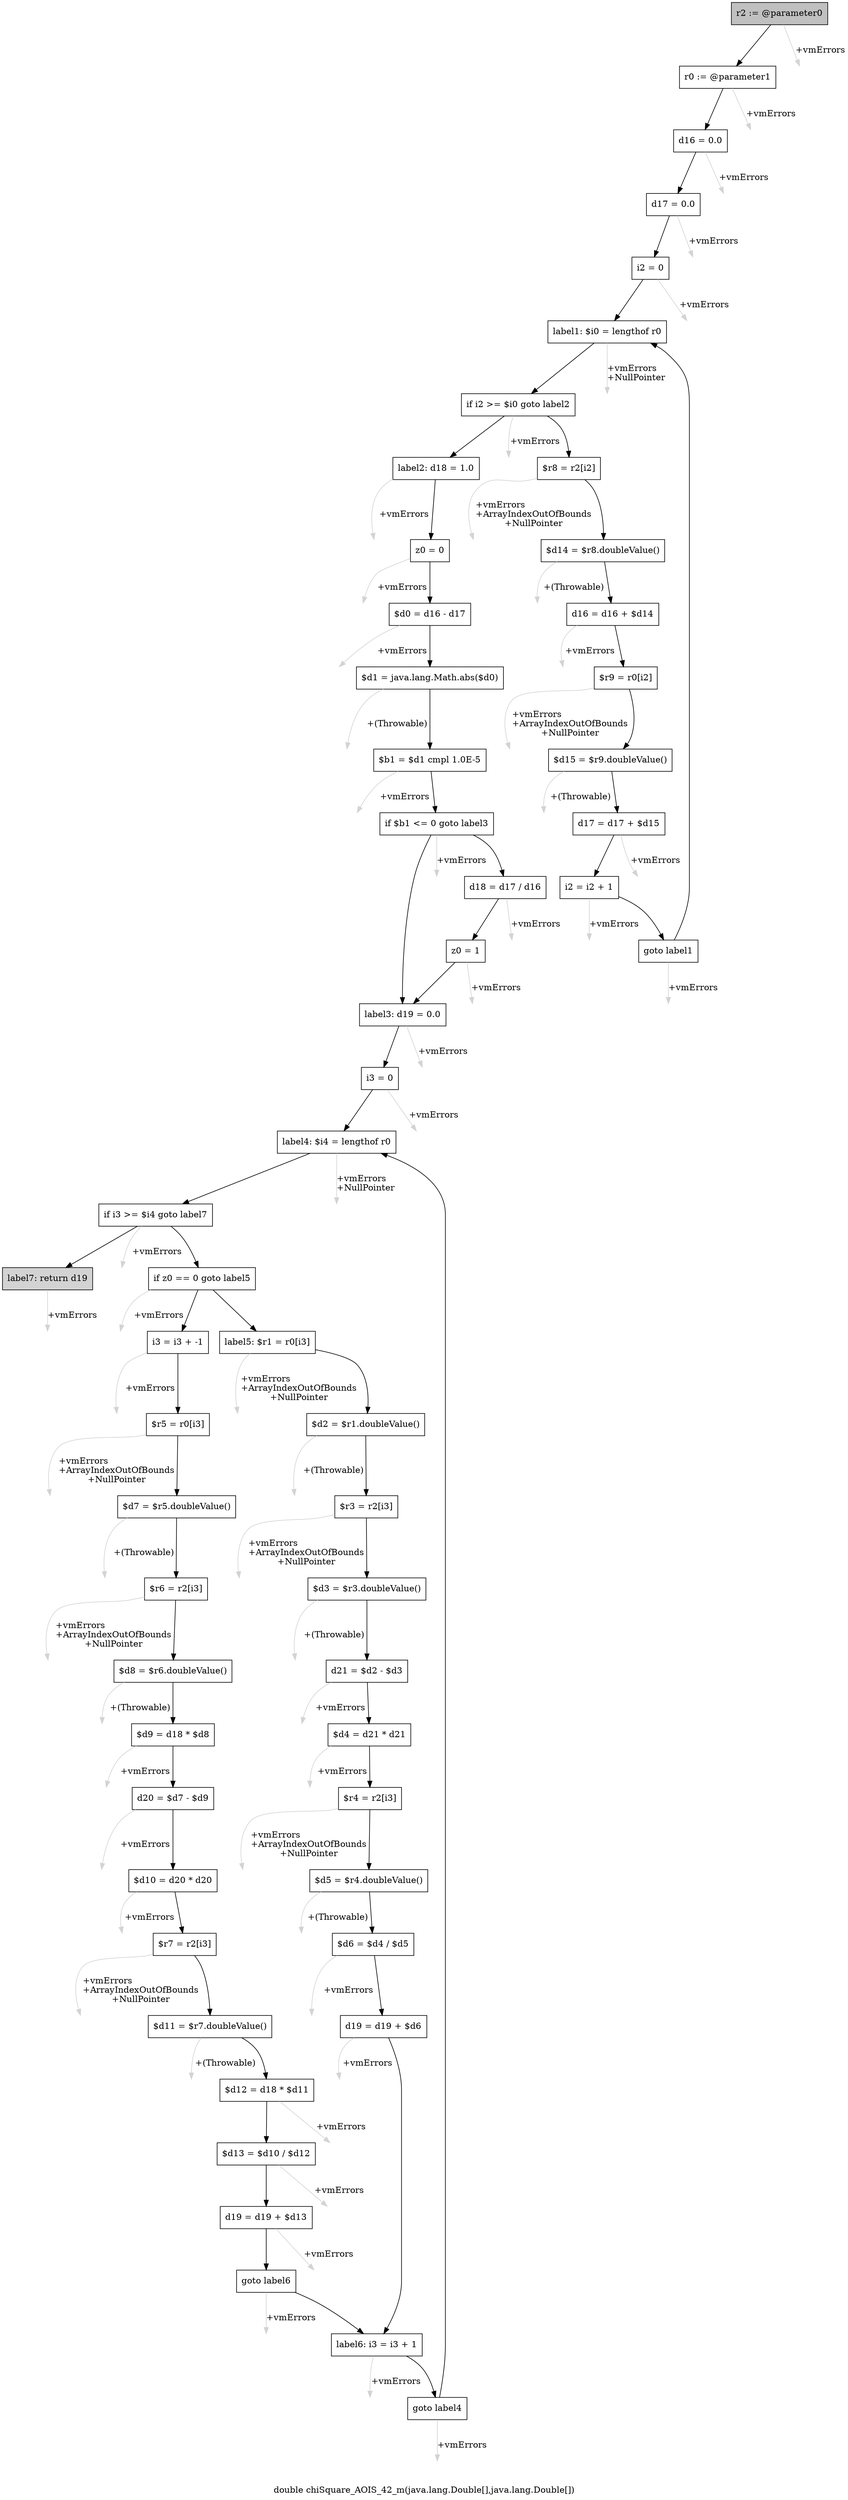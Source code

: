 digraph "double chiSquare_AOIS_42_m(java.lang.Double[],java.lang.Double[])" {
    label="double chiSquare_AOIS_42_m(java.lang.Double[],java.lang.Double[])";
    node [shape=box];
    "0" [style=filled,fillcolor=gray,label="r2 := @parameter0",];
    "1" [label="r0 := @parameter1",];
    "0"->"1" [color=black,];
    "55" [style=invis,label="Esc",];
    "0"->"55" [color=lightgray,label="\l+vmErrors",];
    "2" [label="d16 = 0.0",];
    "1"->"2" [color=black,];
    "56" [style=invis,label="Esc",];
    "1"->"56" [color=lightgray,label="\l+vmErrors",];
    "3" [label="d17 = 0.0",];
    "2"->"3" [color=black,];
    "57" [style=invis,label="Esc",];
    "2"->"57" [color=lightgray,label="\l+vmErrors",];
    "4" [label="i2 = 0",];
    "3"->"4" [color=black,];
    "58" [style=invis,label="Esc",];
    "3"->"58" [color=lightgray,label="\l+vmErrors",];
    "5" [label="label1: $i0 = lengthof r0",];
    "4"->"5" [color=black,];
    "59" [style=invis,label="Esc",];
    "4"->"59" [color=lightgray,label="\l+vmErrors",];
    "6" [label="if i2 >= $i0 goto label2",];
    "5"->"6" [color=black,];
    "60" [style=invis,label="Esc",];
    "5"->"60" [color=lightgray,label="\l+vmErrors\l+NullPointer",];
    "7" [label="$r8 = r2[i2]",];
    "6"->"7" [color=black,];
    "15" [label="label2: d18 = 1.0",];
    "6"->"15" [color=black,];
    "61" [style=invis,label="Esc",];
    "6"->"61" [color=lightgray,label="\l+vmErrors",];
    "8" [label="$d14 = $r8.doubleValue()",];
    "7"->"8" [color=black,];
    "62" [style=invis,label="Esc",];
    "7"->"62" [color=lightgray,label="\l+vmErrors\l+ArrayIndexOutOfBounds\l+NullPointer",];
    "9" [label="d16 = d16 + $d14",];
    "8"->"9" [color=black,];
    "63" [style=invis,label="Esc",];
    "8"->"63" [color=lightgray,label="\l+(Throwable)",];
    "10" [label="$r9 = r0[i2]",];
    "9"->"10" [color=black,];
    "64" [style=invis,label="Esc",];
    "9"->"64" [color=lightgray,label="\l+vmErrors",];
    "11" [label="$d15 = $r9.doubleValue()",];
    "10"->"11" [color=black,];
    "65" [style=invis,label="Esc",];
    "10"->"65" [color=lightgray,label="\l+vmErrors\l+ArrayIndexOutOfBounds\l+NullPointer",];
    "12" [label="d17 = d17 + $d15",];
    "11"->"12" [color=black,];
    "66" [style=invis,label="Esc",];
    "11"->"66" [color=lightgray,label="\l+(Throwable)",];
    "13" [label="i2 = i2 + 1",];
    "12"->"13" [color=black,];
    "67" [style=invis,label="Esc",];
    "12"->"67" [color=lightgray,label="\l+vmErrors",];
    "14" [label="goto label1",];
    "13"->"14" [color=black,];
    "68" [style=invis,label="Esc",];
    "13"->"68" [color=lightgray,label="\l+vmErrors",];
    "14"->"5" [color=black,];
    "69" [style=invis,label="Esc",];
    "14"->"69" [color=lightgray,label="\l+vmErrors",];
    "16" [label="z0 = 0",];
    "15"->"16" [color=black,];
    "70" [style=invis,label="Esc",];
    "15"->"70" [color=lightgray,label="\l+vmErrors",];
    "17" [label="$d0 = d16 - d17",];
    "16"->"17" [color=black,];
    "71" [style=invis,label="Esc",];
    "16"->"71" [color=lightgray,label="\l+vmErrors",];
    "18" [label="$d1 = java.lang.Math.abs($d0)",];
    "17"->"18" [color=black,];
    "72" [style=invis,label="Esc",];
    "17"->"72" [color=lightgray,label="\l+vmErrors",];
    "19" [label="$b1 = $d1 cmpl 1.0E-5",];
    "18"->"19" [color=black,];
    "73" [style=invis,label="Esc",];
    "18"->"73" [color=lightgray,label="\l+(Throwable)",];
    "20" [label="if $b1 <= 0 goto label3",];
    "19"->"20" [color=black,];
    "74" [style=invis,label="Esc",];
    "19"->"74" [color=lightgray,label="\l+vmErrors",];
    "21" [label="d18 = d17 / d16",];
    "20"->"21" [color=black,];
    "23" [label="label3: d19 = 0.0",];
    "20"->"23" [color=black,];
    "75" [style=invis,label="Esc",];
    "20"->"75" [color=lightgray,label="\l+vmErrors",];
    "22" [label="z0 = 1",];
    "21"->"22" [color=black,];
    "76" [style=invis,label="Esc",];
    "21"->"76" [color=lightgray,label="\l+vmErrors",];
    "22"->"23" [color=black,];
    "77" [style=invis,label="Esc",];
    "22"->"77" [color=lightgray,label="\l+vmErrors",];
    "24" [label="i3 = 0",];
    "23"->"24" [color=black,];
    "78" [style=invis,label="Esc",];
    "23"->"78" [color=lightgray,label="\l+vmErrors",];
    "25" [label="label4: $i4 = lengthof r0",];
    "24"->"25" [color=black,];
    "79" [style=invis,label="Esc",];
    "24"->"79" [color=lightgray,label="\l+vmErrors",];
    "26" [label="if i3 >= $i4 goto label7",];
    "25"->"26" [color=black,];
    "80" [style=invis,label="Esc",];
    "25"->"80" [color=lightgray,label="\l+vmErrors\l+NullPointer",];
    "27" [label="if z0 == 0 goto label5",];
    "26"->"27" [color=black,];
    "54" [style=filled,fillcolor=lightgray,label="label7: return d19",];
    "26"->"54" [color=black,];
    "81" [style=invis,label="Esc",];
    "26"->"81" [color=lightgray,label="\l+vmErrors",];
    "28" [label="i3 = i3 + -1",];
    "27"->"28" [color=black,];
    "42" [label="label5: $r1 = r0[i3]",];
    "27"->"42" [color=black,];
    "82" [style=invis,label="Esc",];
    "27"->"82" [color=lightgray,label="\l+vmErrors",];
    "29" [label="$r5 = r0[i3]",];
    "28"->"29" [color=black,];
    "83" [style=invis,label="Esc",];
    "28"->"83" [color=lightgray,label="\l+vmErrors",];
    "30" [label="$d7 = $r5.doubleValue()",];
    "29"->"30" [color=black,];
    "84" [style=invis,label="Esc",];
    "29"->"84" [color=lightgray,label="\l+vmErrors\l+ArrayIndexOutOfBounds\l+NullPointer",];
    "31" [label="$r6 = r2[i3]",];
    "30"->"31" [color=black,];
    "85" [style=invis,label="Esc",];
    "30"->"85" [color=lightgray,label="\l+(Throwable)",];
    "32" [label="$d8 = $r6.doubleValue()",];
    "31"->"32" [color=black,];
    "86" [style=invis,label="Esc",];
    "31"->"86" [color=lightgray,label="\l+vmErrors\l+ArrayIndexOutOfBounds\l+NullPointer",];
    "33" [label="$d9 = d18 * $d8",];
    "32"->"33" [color=black,];
    "87" [style=invis,label="Esc",];
    "32"->"87" [color=lightgray,label="\l+(Throwable)",];
    "34" [label="d20 = $d7 - $d9",];
    "33"->"34" [color=black,];
    "88" [style=invis,label="Esc",];
    "33"->"88" [color=lightgray,label="\l+vmErrors",];
    "35" [label="$d10 = d20 * d20",];
    "34"->"35" [color=black,];
    "89" [style=invis,label="Esc",];
    "34"->"89" [color=lightgray,label="\l+vmErrors",];
    "36" [label="$r7 = r2[i3]",];
    "35"->"36" [color=black,];
    "90" [style=invis,label="Esc",];
    "35"->"90" [color=lightgray,label="\l+vmErrors",];
    "37" [label="$d11 = $r7.doubleValue()",];
    "36"->"37" [color=black,];
    "91" [style=invis,label="Esc",];
    "36"->"91" [color=lightgray,label="\l+vmErrors\l+ArrayIndexOutOfBounds\l+NullPointer",];
    "38" [label="$d12 = d18 * $d11",];
    "37"->"38" [color=black,];
    "92" [style=invis,label="Esc",];
    "37"->"92" [color=lightgray,label="\l+(Throwable)",];
    "39" [label="$d13 = $d10 / $d12",];
    "38"->"39" [color=black,];
    "93" [style=invis,label="Esc",];
    "38"->"93" [color=lightgray,label="\l+vmErrors",];
    "40" [label="d19 = d19 + $d13",];
    "39"->"40" [color=black,];
    "94" [style=invis,label="Esc",];
    "39"->"94" [color=lightgray,label="\l+vmErrors",];
    "41" [label="goto label6",];
    "40"->"41" [color=black,];
    "95" [style=invis,label="Esc",];
    "40"->"95" [color=lightgray,label="\l+vmErrors",];
    "52" [label="label6: i3 = i3 + 1",];
    "41"->"52" [color=black,];
    "96" [style=invis,label="Esc",];
    "41"->"96" [color=lightgray,label="\l+vmErrors",];
    "43" [label="$d2 = $r1.doubleValue()",];
    "42"->"43" [color=black,];
    "97" [style=invis,label="Esc",];
    "42"->"97" [color=lightgray,label="\l+vmErrors\l+ArrayIndexOutOfBounds\l+NullPointer",];
    "44" [label="$r3 = r2[i3]",];
    "43"->"44" [color=black,];
    "98" [style=invis,label="Esc",];
    "43"->"98" [color=lightgray,label="\l+(Throwable)",];
    "45" [label="$d3 = $r3.doubleValue()",];
    "44"->"45" [color=black,];
    "99" [style=invis,label="Esc",];
    "44"->"99" [color=lightgray,label="\l+vmErrors\l+ArrayIndexOutOfBounds\l+NullPointer",];
    "46" [label="d21 = $d2 - $d3",];
    "45"->"46" [color=black,];
    "100" [style=invis,label="Esc",];
    "45"->"100" [color=lightgray,label="\l+(Throwable)",];
    "47" [label="$d4 = d21 * d21",];
    "46"->"47" [color=black,];
    "101" [style=invis,label="Esc",];
    "46"->"101" [color=lightgray,label="\l+vmErrors",];
    "48" [label="$r4 = r2[i3]",];
    "47"->"48" [color=black,];
    "102" [style=invis,label="Esc",];
    "47"->"102" [color=lightgray,label="\l+vmErrors",];
    "49" [label="$d5 = $r4.doubleValue()",];
    "48"->"49" [color=black,];
    "103" [style=invis,label="Esc",];
    "48"->"103" [color=lightgray,label="\l+vmErrors\l+ArrayIndexOutOfBounds\l+NullPointer",];
    "50" [label="$d6 = $d4 / $d5",];
    "49"->"50" [color=black,];
    "104" [style=invis,label="Esc",];
    "49"->"104" [color=lightgray,label="\l+(Throwable)",];
    "51" [label="d19 = d19 + $d6",];
    "50"->"51" [color=black,];
    "105" [style=invis,label="Esc",];
    "50"->"105" [color=lightgray,label="\l+vmErrors",];
    "51"->"52" [color=black,];
    "106" [style=invis,label="Esc",];
    "51"->"106" [color=lightgray,label="\l+vmErrors",];
    "53" [label="goto label4",];
    "52"->"53" [color=black,];
    "107" [style=invis,label="Esc",];
    "52"->"107" [color=lightgray,label="\l+vmErrors",];
    "53"->"25" [color=black,];
    "108" [style=invis,label="Esc",];
    "53"->"108" [color=lightgray,label="\l+vmErrors",];
    "109" [style=invis,label="Esc",];
    "54"->"109" [color=lightgray,label="\l+vmErrors",];
}
